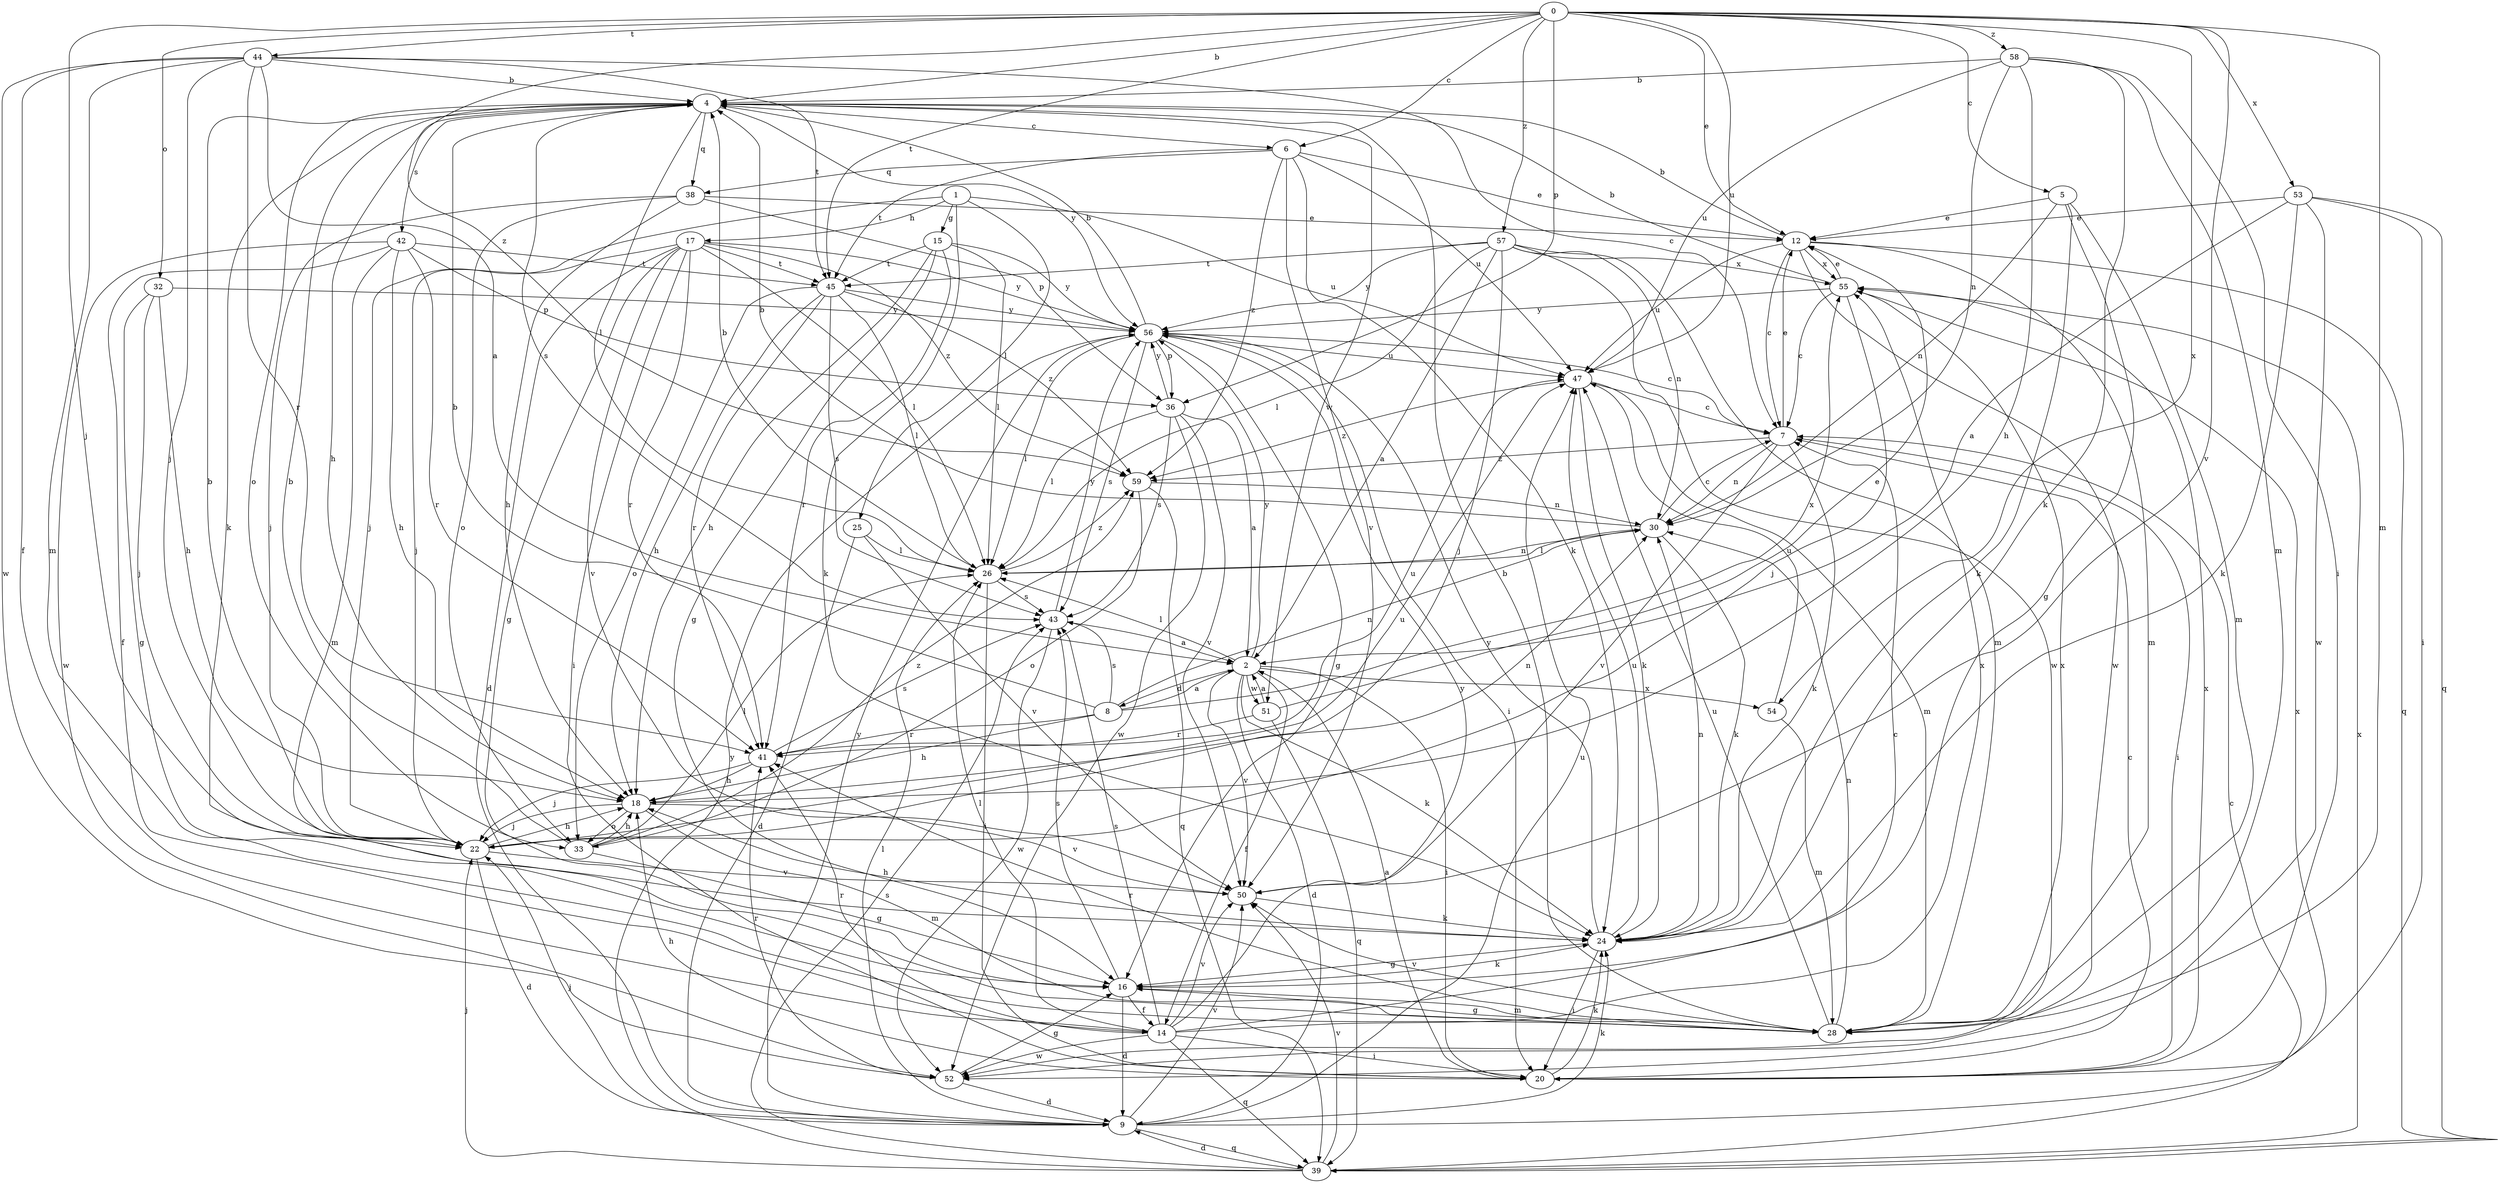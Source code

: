 strict digraph  {
0;
1;
2;
4;
5;
6;
7;
8;
9;
12;
14;
15;
16;
17;
18;
20;
22;
24;
25;
26;
28;
30;
32;
33;
36;
38;
39;
41;
42;
43;
44;
45;
47;
50;
51;
52;
53;
54;
55;
56;
57;
58;
59;
0 -> 4  [label=b];
0 -> 5  [label=c];
0 -> 6  [label=c];
0 -> 12  [label=e];
0 -> 22  [label=j];
0 -> 28  [label=m];
0 -> 32  [label=o];
0 -> 36  [label=p];
0 -> 44  [label=t];
0 -> 45  [label=t];
0 -> 47  [label=u];
0 -> 50  [label=v];
0 -> 53  [label=x];
0 -> 54  [label=x];
0 -> 57  [label=z];
0 -> 58  [label=z];
0 -> 59  [label=z];
1 -> 15  [label=g];
1 -> 17  [label=h];
1 -> 22  [label=j];
1 -> 24  [label=k];
1 -> 25  [label=l];
1 -> 47  [label=u];
2 -> 8  [label=d];
2 -> 9  [label=d];
2 -> 14  [label=f];
2 -> 20  [label=i];
2 -> 24  [label=k];
2 -> 26  [label=l];
2 -> 50  [label=v];
2 -> 51  [label=w];
2 -> 54  [label=x];
2 -> 56  [label=y];
4 -> 6  [label=c];
4 -> 18  [label=h];
4 -> 24  [label=k];
4 -> 26  [label=l];
4 -> 33  [label=o];
4 -> 38  [label=q];
4 -> 42  [label=s];
4 -> 43  [label=s];
4 -> 51  [label=w];
4 -> 56  [label=y];
5 -> 12  [label=e];
5 -> 16  [label=g];
5 -> 24  [label=k];
5 -> 28  [label=m];
5 -> 30  [label=n];
6 -> 12  [label=e];
6 -> 24  [label=k];
6 -> 38  [label=q];
6 -> 45  [label=t];
6 -> 47  [label=u];
6 -> 50  [label=v];
6 -> 59  [label=z];
7 -> 12  [label=e];
7 -> 20  [label=i];
7 -> 24  [label=k];
7 -> 30  [label=n];
7 -> 50  [label=v];
7 -> 59  [label=z];
8 -> 2  [label=a];
8 -> 4  [label=b];
8 -> 18  [label=h];
8 -> 30  [label=n];
8 -> 41  [label=r];
8 -> 43  [label=s];
8 -> 55  [label=x];
9 -> 22  [label=j];
9 -> 24  [label=k];
9 -> 26  [label=l];
9 -> 39  [label=q];
9 -> 47  [label=u];
9 -> 50  [label=v];
9 -> 55  [label=x];
9 -> 56  [label=y];
12 -> 4  [label=b];
12 -> 7  [label=c];
12 -> 28  [label=m];
12 -> 39  [label=q];
12 -> 47  [label=u];
12 -> 52  [label=w];
12 -> 55  [label=x];
14 -> 7  [label=c];
14 -> 20  [label=i];
14 -> 26  [label=l];
14 -> 39  [label=q];
14 -> 41  [label=r];
14 -> 43  [label=s];
14 -> 50  [label=v];
14 -> 52  [label=w];
14 -> 55  [label=x];
14 -> 56  [label=y];
15 -> 16  [label=g];
15 -> 18  [label=h];
15 -> 26  [label=l];
15 -> 41  [label=r];
15 -> 45  [label=t];
15 -> 56  [label=y];
16 -> 9  [label=d];
16 -> 14  [label=f];
16 -> 24  [label=k];
16 -> 28  [label=m];
16 -> 43  [label=s];
17 -> 9  [label=d];
17 -> 16  [label=g];
17 -> 20  [label=i];
17 -> 22  [label=j];
17 -> 26  [label=l];
17 -> 41  [label=r];
17 -> 45  [label=t];
17 -> 50  [label=v];
17 -> 56  [label=y];
17 -> 59  [label=z];
18 -> 22  [label=j];
18 -> 28  [label=m];
18 -> 30  [label=n];
18 -> 33  [label=o];
18 -> 50  [label=v];
20 -> 2  [label=a];
20 -> 7  [label=c];
20 -> 18  [label=h];
20 -> 24  [label=k];
20 -> 55  [label=x];
22 -> 4  [label=b];
22 -> 9  [label=d];
22 -> 18  [label=h];
22 -> 47  [label=u];
22 -> 50  [label=v];
24 -> 16  [label=g];
24 -> 18  [label=h];
24 -> 20  [label=i];
24 -> 30  [label=n];
24 -> 47  [label=u];
24 -> 56  [label=y];
25 -> 9  [label=d];
25 -> 26  [label=l];
25 -> 50  [label=v];
26 -> 4  [label=b];
26 -> 20  [label=i];
26 -> 30  [label=n];
26 -> 43  [label=s];
26 -> 59  [label=z];
28 -> 4  [label=b];
28 -> 16  [label=g];
28 -> 30  [label=n];
28 -> 41  [label=r];
28 -> 47  [label=u];
28 -> 50  [label=v];
28 -> 55  [label=x];
30 -> 4  [label=b];
30 -> 7  [label=c];
30 -> 24  [label=k];
30 -> 26  [label=l];
32 -> 16  [label=g];
32 -> 18  [label=h];
32 -> 22  [label=j];
32 -> 56  [label=y];
33 -> 4  [label=b];
33 -> 16  [label=g];
33 -> 18  [label=h];
33 -> 26  [label=l];
33 -> 59  [label=z];
36 -> 2  [label=a];
36 -> 26  [label=l];
36 -> 43  [label=s];
36 -> 50  [label=v];
36 -> 52  [label=w];
36 -> 56  [label=y];
38 -> 12  [label=e];
38 -> 18  [label=h];
38 -> 22  [label=j];
38 -> 33  [label=o];
38 -> 36  [label=p];
39 -> 7  [label=c];
39 -> 9  [label=d];
39 -> 22  [label=j];
39 -> 43  [label=s];
39 -> 50  [label=v];
39 -> 55  [label=x];
39 -> 56  [label=y];
41 -> 18  [label=h];
41 -> 22  [label=j];
41 -> 43  [label=s];
41 -> 47  [label=u];
42 -> 14  [label=f];
42 -> 18  [label=h];
42 -> 28  [label=m];
42 -> 36  [label=p];
42 -> 41  [label=r];
42 -> 45  [label=t];
42 -> 52  [label=w];
43 -> 2  [label=a];
43 -> 52  [label=w];
43 -> 56  [label=y];
44 -> 2  [label=a];
44 -> 4  [label=b];
44 -> 7  [label=c];
44 -> 14  [label=f];
44 -> 22  [label=j];
44 -> 28  [label=m];
44 -> 41  [label=r];
44 -> 45  [label=t];
44 -> 52  [label=w];
45 -> 18  [label=h];
45 -> 26  [label=l];
45 -> 33  [label=o];
45 -> 41  [label=r];
45 -> 43  [label=s];
45 -> 56  [label=y];
45 -> 59  [label=z];
47 -> 7  [label=c];
47 -> 24  [label=k];
47 -> 28  [label=m];
47 -> 59  [label=z];
50 -> 24  [label=k];
51 -> 2  [label=a];
51 -> 12  [label=e];
51 -> 39  [label=q];
51 -> 41  [label=r];
52 -> 9  [label=d];
52 -> 16  [label=g];
52 -> 41  [label=r];
53 -> 2  [label=a];
53 -> 12  [label=e];
53 -> 20  [label=i];
53 -> 24  [label=k];
53 -> 39  [label=q];
53 -> 52  [label=w];
54 -> 28  [label=m];
54 -> 47  [label=u];
55 -> 4  [label=b];
55 -> 7  [label=c];
55 -> 12  [label=e];
55 -> 22  [label=j];
55 -> 56  [label=y];
56 -> 4  [label=b];
56 -> 7  [label=c];
56 -> 16  [label=g];
56 -> 20  [label=i];
56 -> 26  [label=l];
56 -> 36  [label=p];
56 -> 43  [label=s];
56 -> 47  [label=u];
57 -> 2  [label=a];
57 -> 22  [label=j];
57 -> 26  [label=l];
57 -> 28  [label=m];
57 -> 30  [label=n];
57 -> 45  [label=t];
57 -> 52  [label=w];
57 -> 55  [label=x];
57 -> 56  [label=y];
58 -> 4  [label=b];
58 -> 18  [label=h];
58 -> 20  [label=i];
58 -> 24  [label=k];
58 -> 28  [label=m];
58 -> 30  [label=n];
58 -> 47  [label=u];
59 -> 30  [label=n];
59 -> 33  [label=o];
59 -> 39  [label=q];
}

